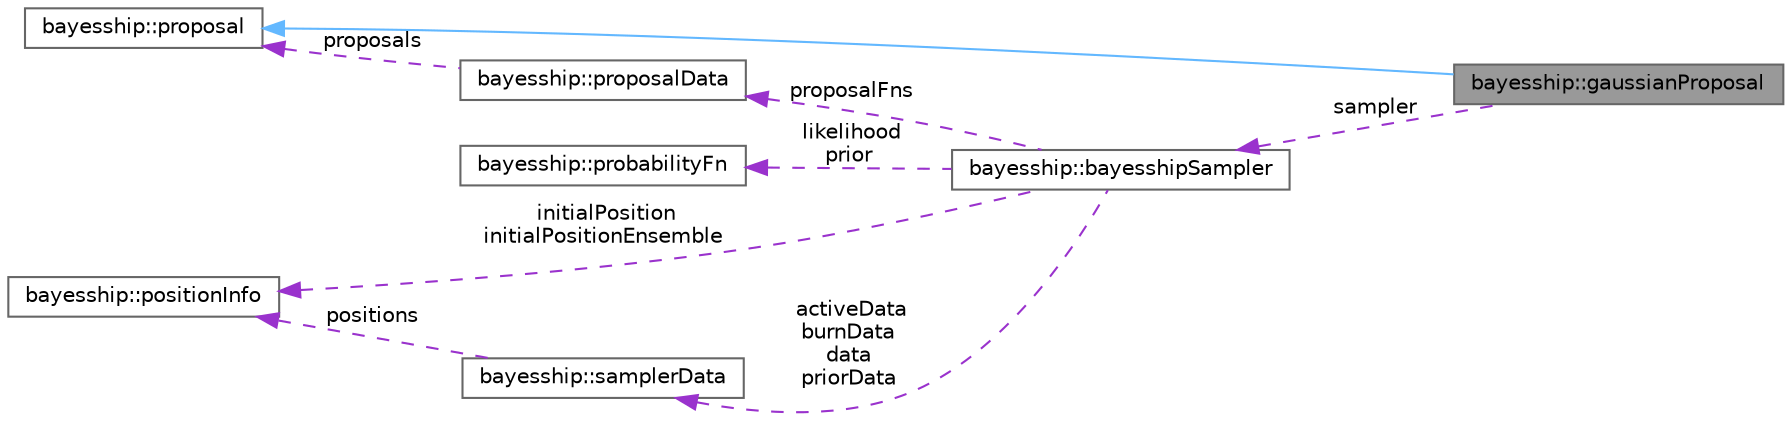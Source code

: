 digraph "bayesship::gaussianProposal"
{
 // LATEX_PDF_SIZE
  bgcolor="transparent";
  edge [fontname=Helvetica,fontsize=10,labelfontname=Helvetica,labelfontsize=10];
  node [fontname=Helvetica,fontsize=10,shape=box,height=0.2,width=0.4];
  rankdir="LR";
  Node1 [label="bayesship::gaussianProposal",height=0.2,width=0.4,color="gray40", fillcolor="grey60", style="filled", fontcolor="black",tooltip=" "];
  Node2 -> Node1 [dir="back",color="steelblue1",style="solid"];
  Node2 [label="bayesship::proposal",height=0.2,width=0.4,color="gray40", fillcolor="white", style="filled",URL="$classbayesship_1_1proposal.html",tooltip=" "];
  Node3 -> Node1 [dir="back",color="darkorchid3",style="dashed",label=" sampler" ];
  Node3 [label="bayesship::bayesshipSampler",height=0.2,width=0.4,color="gray40", fillcolor="white", style="filled",URL="$classbayesship_1_1bayesshipSampler.html",tooltip=" "];
  Node4 -> Node3 [dir="back",color="darkorchid3",style="dashed",label=" proposalFns" ];
  Node4 [label="bayesship::proposalData",height=0.2,width=0.4,color="gray40", fillcolor="white", style="filled",URL="$classbayesship_1_1proposalData.html",tooltip="Likelihood function typedef."];
  Node2 -> Node4 [dir="back",color="darkorchid3",style="dashed",label=" proposals" ];
  Node5 -> Node3 [dir="back",color="darkorchid3",style="dashed",label=" likelihood\nprior" ];
  Node5 [label="bayesship::probabilityFn",height=0.2,width=0.4,color="gray40", fillcolor="white", style="filled",URL="$classbayesship_1_1probabilityFn.html",tooltip=" "];
  Node6 -> Node3 [dir="back",color="darkorchid3",style="dashed",label=" initialPosition\ninitialPositionEnsemble" ];
  Node6 [label="bayesship::positionInfo",height=0.2,width=0.4,color="gray40", fillcolor="white", style="filled",URL="$classbayesship_1_1positionInfo.html",tooltip="Class to hold information about a position in parameter/model space."];
  Node7 -> Node3 [dir="back",color="darkorchid3",style="dashed",label=" activeData\nburnData\ndata\npriorData" ];
  Node7 [label="bayesship::samplerData",height=0.2,width=0.4,color="gray40", fillcolor="white", style="filled",URL="$classbayesship_1_1samplerData.html",tooltip=" "];
  Node6 -> Node7 [dir="back",color="darkorchid3",style="dashed",label=" positions" ];
}
